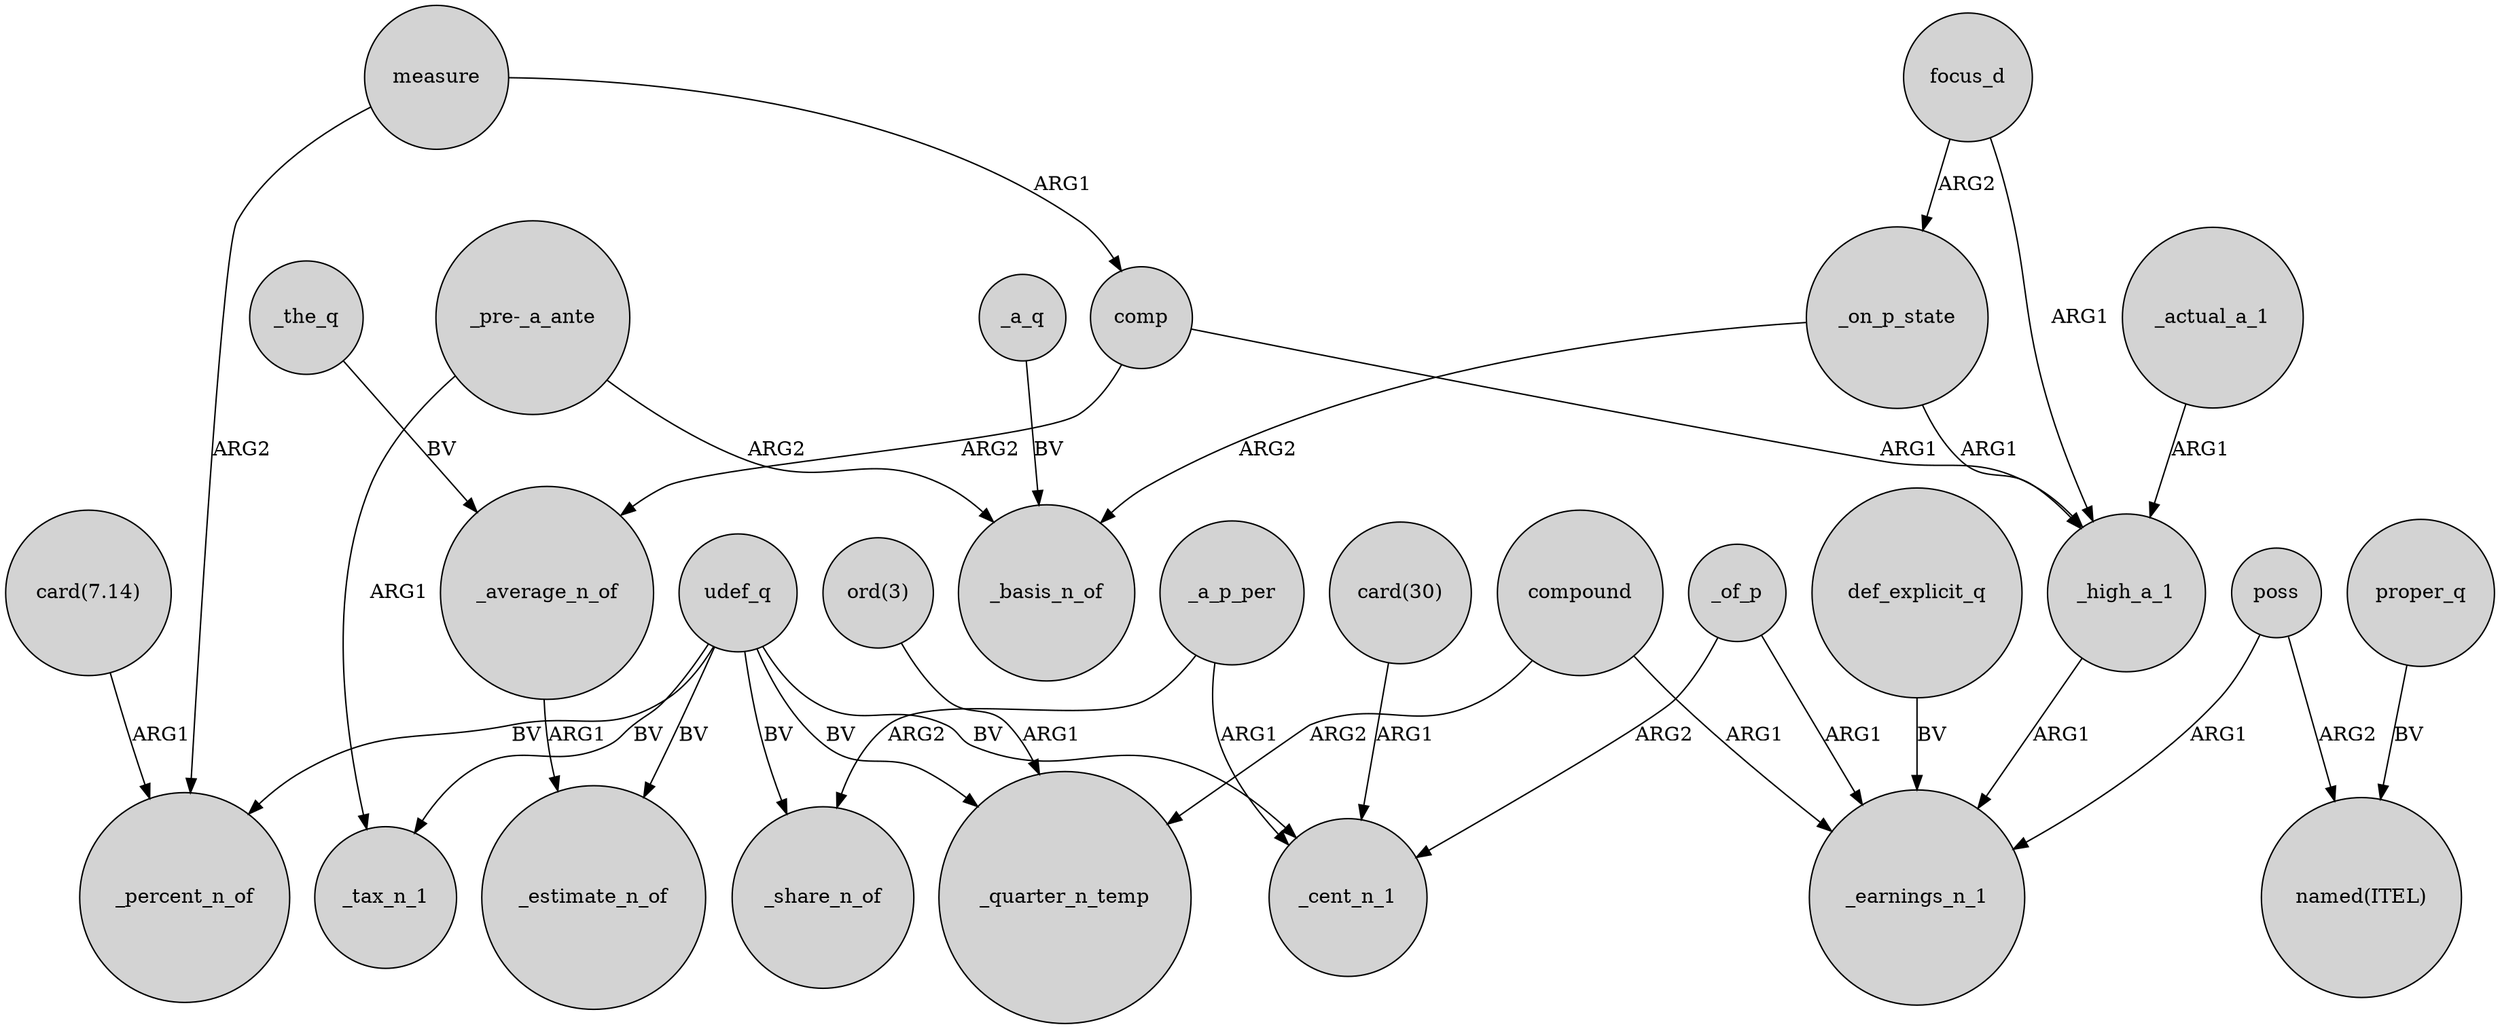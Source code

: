 digraph {
	node [shape=circle style=filled]
	"_pre-_a_ante" -> _basis_n_of [label=ARG2]
	compound -> _quarter_n_temp [label=ARG2]
	comp -> _average_n_of [label=ARG2]
	focus_d -> _on_p_state [label=ARG2]
	_on_p_state -> _basis_n_of [label=ARG2]
	"card(7.14)" -> _percent_n_of [label=ARG1]
	_a_p_per -> _share_n_of [label=ARG2]
	compound -> _earnings_n_1 [label=ARG1]
	_average_n_of -> _estimate_n_of [label=ARG1]
	measure -> comp [label=ARG1]
	"_pre-_a_ante" -> _tax_n_1 [label=ARG1]
	comp -> _high_a_1 [label=ARG1]
	_a_q -> _basis_n_of [label=BV]
	udef_q -> _cent_n_1 [label=BV]
	_actual_a_1 -> _high_a_1 [label=ARG1]
	focus_d -> _high_a_1 [label=ARG1]
	udef_q -> _tax_n_1 [label=BV]
	proper_q -> "named(ITEL)" [label=BV]
	"ord(3)" -> _quarter_n_temp [label=ARG1]
	"card(30)" -> _cent_n_1 [label=ARG1]
	measure -> _percent_n_of [label=ARG2]
	_on_p_state -> _high_a_1 [label=ARG1]
	_the_q -> _average_n_of [label=BV]
	udef_q -> _estimate_n_of [label=BV]
	_of_p -> _cent_n_1 [label=ARG2]
	_a_p_per -> _cent_n_1 [label=ARG1]
	_of_p -> _earnings_n_1 [label=ARG1]
	udef_q -> _share_n_of [label=BV]
	poss -> _earnings_n_1 [label=ARG1]
	udef_q -> _percent_n_of [label=BV]
	def_explicit_q -> _earnings_n_1 [label=BV]
	udef_q -> _quarter_n_temp [label=BV]
	poss -> "named(ITEL)" [label=ARG2]
	_high_a_1 -> _earnings_n_1 [label=ARG1]
}
